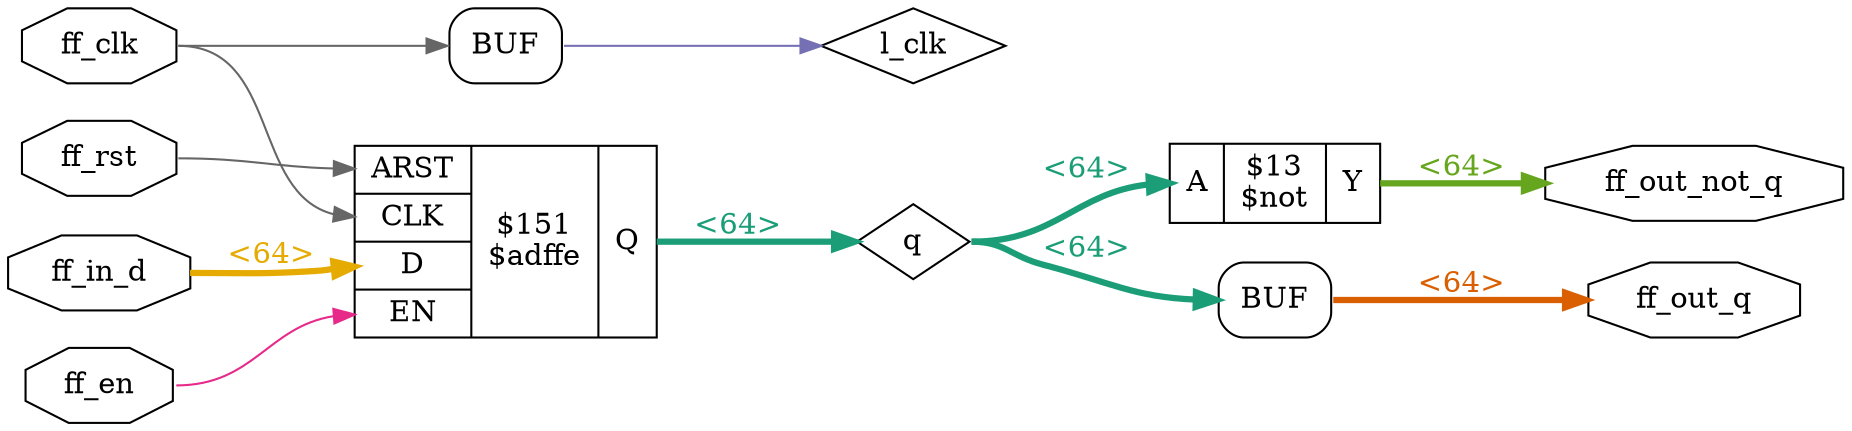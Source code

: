 digraph "$paramod$b28eee8e289ec9c80fcdaa3f64209238dff05181\\en_ff" {
rankdir="LR";
remincross=true;
n1 [ shape=octagon, label="ff_clk", color="black", fontcolor="black" ];
n2 [ shape=octagon, label="ff_en", color="black", fontcolor="black" ];
n3 [ shape=octagon, label="ff_in_d", color="black", fontcolor="black" ];
n4 [ shape=octagon, label="ff_out_not_q", color="black", fontcolor="black" ];
n5 [ shape=octagon, label="ff_out_q", color="black", fontcolor="black" ];
n6 [ shape=octagon, label="ff_rst", color="black", fontcolor="black" ];
n7 [ shape=diamond, label="l_clk", color="black", fontcolor="black" ];
n8 [ shape=diamond, label="q", color="black", fontcolor="black" ];
c14 [ shape=record, label="{{<p9> ARST|<p10> CLK|<p11> D|<p12> EN}|$151\n$adffe|{<p13> Q}}" ];
c17 [ shape=record, label="{{<p15> A}|$13\n$not|{<p16> Y}}" ];
x0 [shape=box, style=rounded, label="BUF"];
x1 [shape=box, style=rounded, label="BUF"];
n1:e -> c14:p10:w [colorscheme="dark28", color="8", fontcolor="8", label=""];
n1:e -> x1:w:w [colorscheme="dark28", color="8", fontcolor="8", label=""];
n2:e -> c14:p12:w [colorscheme="dark28", color="4", fontcolor="4", label=""];
n3:e -> c14:p11:w [colorscheme="dark28", color="6", fontcolor="6", style="setlinewidth(3)", label="<64>"];
c17:p16:e -> n4:w [colorscheme="dark28", color="5", fontcolor="5", style="setlinewidth(3)", label="<64>"];
x0:e:e -> n5:w [colorscheme="dark28", color="2", fontcolor="2", style="setlinewidth(3)", label="<64>"];
n6:e -> c14:p9:w [colorscheme="dark28", color="8", fontcolor="8", label=""];
x1:e:e -> n7:w [colorscheme="dark28", color="3", fontcolor="3", label=""];
c14:p13:e -> n8:w [colorscheme="dark28", color="1", fontcolor="1", style="setlinewidth(3)", label="<64>"];
n8:e -> c17:p15:w [colorscheme="dark28", color="1", fontcolor="1", style="setlinewidth(3)", label="<64>"];
n8:e -> x0:w:w [colorscheme="dark28", color="1", fontcolor="1", style="setlinewidth(3)", label="<64>"];
}
digraph "calculator" {
rankdir="LR";
remincross=true;
n11 [ shape=octagon, label="calc_clock", color="black", fontcolor="black" ];
n12 [ shape=octagon, label="calc_rst", color="black", fontcolor="black" ];
n13 [ shape=diamond, label="int_valid", color="black", fontcolor="black" ];
n14 [ shape=octagon, label="op_in1", color="black", fontcolor="black" ];
n15 [ shape=octagon, label="op_in2", color="black", fontcolor="black" ];
n16 [ shape=octagon, label="op_in_sel", color="black", fontcolor="black" ];
n17 [ shape=octagon, label="opcode", color="black", fontcolor="black" ];
n18 [ shape=diamond, label="overflow", color="black", fontcolor="black" ];
n19 [ shape=diamond, label="place_h_res", color="black", fontcolor="black" ];
n20 [ shape=octagon, label="result", color="black", fontcolor="black" ];
n21 [ shape=diamond, label="root_out", color="black", fontcolor="black" ];
n22 [ shape=diamond, label="sampled_res", color="black", fontcolor="black" ];
n23 [ shape=octagon, label="valid_res", color="black", fontcolor="black" ];
c27 [ shape=record, label="{{<p24> A|<p25> B}|$3\n$add|{<p26> Y}}" ];
c28 [ shape=record, label="{{<p24> A|<p25> B}|$4\n$mul|{<p26> Y}}" ];
c29 [ shape=record, label="{{<p24> A}|$7\n$not|{<p26> Y}}" ];
v0 [ label="1'0" ];
c31 [ shape=record, label="{{<p24> A|<p25> B|<p30> S}|$133\n$pmux|{<p26> Y}}" ];
x1 [ shape=record, style=rounded, label="<s2> 32:32 - 2:2 |<s1> 64:64 - 1:1 |<s0> 32:32 - 0:0 " ];
x1:e -> c31:p25:w [arrowhead=odiamond, arrowtail=odiamond, dir=both, colorscheme="dark28", color="8", fontcolor="8", style="setlinewidth(3)", label="<3>"];
x2 [ shape=record, style=rounded, label="<s2> 0:0 - 2:2 |<s1> 0:0 - 1:1 |<s0> 0:0 - 0:0 " ];
x2:e -> c31:p30:w [arrowhead=odiamond, arrowtail=odiamond, dir=both, colorscheme="dark28", color="2", fontcolor="2", style="setlinewidth(3)", label="<3>"];
v3 [ label="3'011" ];
c32 [ shape=record, label="{{<p24> A|<p25> B}|$134_CMP0\n$eq|{<p26> Y}}" ];
v4 [ label="3'010" ];
c33 [ shape=record, label="{{<p24> A|<p25> B}|$135_CMP0\n$eq|{<p26> Y}}" ];
v5 [ label="3'001" ];
c34 [ shape=record, label="{{<p24> A|<p25> B}|$136_CMP0\n$eq|{<p26> Y}}" ];
v6 [ label="0" ];
c35 [ shape=record, label="{{<p24> A|<p25> B|<p30> S}|$139\n$pmux|{<p26> Y}}" ];
x7 [ shape=record, style=rounded, label="<s3> 31:0 - 127:96 |<s2> 31:0 - 95:64 |<s1> 31:0 - 63:32 |<s0> 31:0 - 31:0 " ];
x7:e -> c35:p25:w [arrowhead=odiamond, arrowtail=odiamond, dir=both, colorscheme="dark28", color="6", fontcolor="6", style="setlinewidth(3)", label="<128>"];
x8 [ shape=record, style=rounded, label="<s3> 0:0 - 3:3 |<s2> 0:0 - 2:2 |<s1> 0:0 - 1:1 |<s0> 0:0 - 0:0 " ];
x8:e -> c35:p30:w [arrowhead=odiamond, arrowtail=odiamond, dir=both, colorscheme="dark28", color="1", fontcolor="1", style="setlinewidth(3)", label="<4>"];
x9 [ shape=record, style=rounded, label="<s0> 31:0 - 31:0 " ];
c35:p26:e -> x9:w [arrowhead=odiamond, arrowtail=odiamond, dir=both, colorscheme="dark28", color="6", fontcolor="6", style="setlinewidth(3)", label="<32>"];
v10 [ label="3'100" ];
c36 [ shape=record, label="{{<p24> A|<p25> B}|$140_CMP0\n$eq|{<p26> Y}}" ];
v11 [ label="0" ];
c37 [ shape=record, label="{{<p24> A|<p25> B|<p30> S}|$148\n$mux|{<p26> Y}}" ];
x12 [ shape=record, style=rounded, label="<s0> 63:32 - 31:0 " ];
x12:e -> c37:p25:w [arrowhead=odiamond, arrowtail=odiamond, dir=both, colorscheme="dark28", color="8", fontcolor="8", style="setlinewidth(3)", label="<32>"];
x13 [ shape=record, style=rounded, label="<s0> 31:0 - 63:32 " ];
c37:p26:e -> x13:w [arrowhead=odiamond, arrowtail=odiamond, dir=both, colorscheme="dark28", color="5", fontcolor="5", style="setlinewidth(3)", label="<32>"];
c38 [ shape=record, label="{{<p24> A|<p25> B}|$5\n$sub|{<p26> Y}}" ];
c39 [ shape=record, label="{{<p24> A|<p25> B|<p30> S}|$6\n$mux|{<p26> Y}}" ];
v14 [ label="1'1" ];
v15 [ label="1'0" ];
c40 [ shape=record, label="{{<p24> A|<p25> B|<p30> S}|$9\n$mux|{<p26> Y}}" ];
v17 [ label="64'0000000000000000000000000000000000000000000000000000000000000000" ];
c41 [ shape=record, label="{{<p24> A|<p25> B|<p30> S}|$11\n$mux|{<p26> Y}}" ];
x16 [ shape=record, style=rounded, label="0 -&gt; 63:1 |<s0> 0:0 - 0:0 " ];
x16:e -> c41:p24:w [arrowhead=odiamond, arrowtail=odiamond, dir=both, colorscheme="dark28", color="3", fontcolor="3", style="setlinewidth(3)", label="<64>"];
v18 [ label="" ];
c48 [ shape=record, label="{{<p42> ff_clk|<p43> ff_en|<p44> ff_in_d|<p45> ff_rst}|u_ff_sampling\n$paramod$b28eee8e289ec9c80fcdaa3f64209238dff05181\\en_ff|{<p46> ff_out_not_q|<p47> ff_out_q}}" ];
x19 [ shape=record, style=rounded, label="<s1> 63:1 - 62:0 |<s0> 0:0 - 0:0 " ];
c48:p47:e -> x19:w [arrowhead=odiamond, arrowtail=odiamond, dir=both, colorscheme="dark28", color="2", fontcolor="2", style="setlinewidth(3)", label="<64>"];
c51 [ shape=record, label="{{<p49> op_in}|u_sqrt_c\nsqrt_c|{<p50> op_out}}" ];
x20 [shape=box, style=rounded, label="BUF"];
n1 [ shape=point ];
c27:p26:e -> n1:w [colorscheme="dark28", color="2", fontcolor="2", style="setlinewidth(3)", label="<32>"];
n1:e -> x1:s2:w [colorscheme="dark28", color="2", fontcolor="2", style="setlinewidth(3)", label="<32>"];
n1:e -> x7:s3:w [colorscheme="dark28", color="2", fontcolor="2", style="setlinewidth(3)", label="<32>"];
c39:p26:e -> c51:p49:w [colorscheme="dark28", color="3", fontcolor="3", style="setlinewidth(3)", label="<32>"];
n11:e -> c48:p42:w [colorscheme="dark28", color="4", fontcolor="4", label=""];
n12:e -> c48:p45:w [colorscheme="dark28", color="6", fontcolor="6", label=""];
x20:e:e -> n13:w [colorscheme="dark28", color="6", fontcolor="6", label=""];
n14:e -> c27:p25:w [colorscheme="dark28", color="8", fontcolor="8", style="setlinewidth(3)", label="<32>"];
n14:e -> c28:p25:w [colorscheme="dark28", color="8", fontcolor="8", style="setlinewidth(3)", label="<32>"];
n14:e -> c38:p25:w [colorscheme="dark28", color="8", fontcolor="8", style="setlinewidth(3)", label="<32>"];
n14:e -> c39:p25:w [colorscheme="dark28", color="8", fontcolor="8", style="setlinewidth(3)", label="<32>"];
n15:e -> c27:p24:w [colorscheme="dark28", color="4", fontcolor="4", style="setlinewidth(3)", label="<32>"];
n15:e -> c28:p24:w [colorscheme="dark28", color="4", fontcolor="4", style="setlinewidth(3)", label="<32>"];
n15:e -> c38:p24:w [colorscheme="dark28", color="4", fontcolor="4", style="setlinewidth(3)", label="<32>"];
n15:e -> c39:p24:w [colorscheme="dark28", color="4", fontcolor="4", style="setlinewidth(3)", label="<32>"];
n16:e -> c39:p30:w [colorscheme="dark28", color="6", fontcolor="6", label=""];
n17:e -> c32:p24:w [colorscheme="dark28", color="5", fontcolor="5", style="setlinewidth(3)", label="<3>"];
n17:e -> c33:p24:w [colorscheme="dark28", color="5", fontcolor="5", style="setlinewidth(3)", label="<3>"];
n17:e -> c34:p24:w [colorscheme="dark28", color="5", fontcolor="5", style="setlinewidth(3)", label="<3>"];
n17:e -> c36:p24:w [colorscheme="dark28", color="5", fontcolor="5", style="setlinewidth(3)", label="<3>"];
c31:p26:e -> n18:w [colorscheme="dark28", color="2", fontcolor="2", label=""];
n18:e -> c29:p24:w [colorscheme="dark28", color="2", fontcolor="2", label=""];
n18:e -> c40:p30:w [colorscheme="dark28", color="2", fontcolor="2", label=""];
n18:e -> c41:p30:w [colorscheme="dark28", color="2", fontcolor="2", label=""];
x13:s0:e -> n19:w [colorscheme="dark28", color="2", fontcolor="2", style="setlinewidth(3)", label="<64>"];
x9:s0:e -> n19:w [colorscheme="dark28", color="2", fontcolor="2", style="setlinewidth(3)", label="<64>"];
n19:e -> c48:p44:w [colorscheme="dark28", color="2", fontcolor="2", style="setlinewidth(3)", label="<64>"];
n2 [ shape=diamond, label="$79" ];
x19:s1:e -> n2:w [colorscheme="dark28", color="4", fontcolor="4", style="setlinewidth(3)", label="<63>"];
c41:p26:e -> n20:w [colorscheme="dark28", color="8", fontcolor="8", style="setlinewidth(3)", label="<64>"];
c51:p50:e -> n21:w [colorscheme="dark28", color="6", fontcolor="6", style="setlinewidth(3)", label="<32>"];
n21:e -> x7:s0:w [colorscheme="dark28", color="6", fontcolor="6", style="setlinewidth(3)", label="<32>"];
x19:s0:e -> n22:w [colorscheme="dark28", color="1", fontcolor="1", label=""];
n22:e -> x16:s0:w [colorscheme="dark28", color="1", fontcolor="1", label=""];
c40:p26:e -> n23:w [colorscheme="dark28", color="3", fontcolor="3", label=""];
n23:e -> x20:w:w [colorscheme="dark28", color="3", fontcolor="3", label=""];
n3 [ shape=point ];
c28:p26:e -> n3:w [colorscheme="dark28", color="4", fontcolor="4", style="setlinewidth(3)", label="<32>"];
n3:e -> x12:s0:w [colorscheme="dark28", color="4", fontcolor="4", style="setlinewidth(3)", label="<32>"];
n3:e -> x1:s1:w [colorscheme="dark28", color="4", fontcolor="4", style="setlinewidth(3)", label="<32>"];
n3:e -> x7:s2:w [colorscheme="dark28", color="4", fontcolor="4", style="setlinewidth(3)", label="<32>"];
c29:p26:e -> c48:p43:w [colorscheme="dark28", color="6", fontcolor="6", label=""];
n5 [ shape=point ];
c32:p26:e -> n5:w [colorscheme="dark28", color="3", fontcolor="3", label=""];
n5:e -> x2:s0:w [colorscheme="dark28", color="3", fontcolor="3", label=""];
n5:e -> x8:s1:w [colorscheme="dark28", color="3", fontcolor="3", label=""];
n6 [ shape=point ];
c33:p26:e -> n6:w [colorscheme="dark28", color="3", fontcolor="3", label=""];
n6:e -> c37:p30:w [colorscheme="dark28", color="3", fontcolor="3", label=""];
n6:e -> x2:s1:w [colorscheme="dark28", color="3", fontcolor="3", label=""];
n6:e -> x8:s2:w [colorscheme="dark28", color="3", fontcolor="3", label=""];
n7 [ shape=point ];
c34:p26:e -> n7:w [colorscheme="dark28", color="2", fontcolor="2", label=""];
n7:e -> x2:s2:w [colorscheme="dark28", color="2", fontcolor="2", label=""];
n7:e -> x8:s3:w [colorscheme="dark28", color="2", fontcolor="2", label=""];
c36:p26:e -> x8:s0:w [colorscheme="dark28", color="8", fontcolor="8", label=""];
n9 [ shape=point ];
c38:p26:e -> n9:w [colorscheme="dark28", color="7", fontcolor="7", style="setlinewidth(3)", label="<33>"];
n9:e -> x1:s0:w [colorscheme="dark28", color="7", fontcolor="7", style="setlinewidth(3)", label="<33>"];
n9:e -> x7:s1:w [colorscheme="dark28", color="7", fontcolor="7", style="setlinewidth(3)", label="<33>"];
v0:e -> c31:p24:w [colorscheme="dark28", color="7", fontcolor="7", label=""];
v10:e -> c36:p25:w [colorscheme="dark28", color="7", fontcolor="7", style="setlinewidth(3)", label="<3>"];
v11:e -> c37:p24:w [colorscheme="dark28", color="7", fontcolor="7", style="setlinewidth(3)", label="<32>"];
v14:e -> c40:p24:w [colorscheme="dark28", color="3", fontcolor="3", label=""];
v15:e -> c40:p25:w [colorscheme="dark28", color="2", fontcolor="2", label=""];
v17:e -> c41:p25:w [colorscheme="dark28", color="1", fontcolor="1", style="setlinewidth(3)", label="<64>"];
c48:p46:e -> v18:w [colorscheme="dark28", color="1", fontcolor="1", label=""];
v3:e -> c32:p25:w [colorscheme="dark28", color="5", fontcolor="5", style="setlinewidth(3)", label="<3>"];
v4:e -> c33:p25:w [colorscheme="dark28", color="1", fontcolor="1", style="setlinewidth(3)", label="<3>"];
v5:e -> c34:p25:w [colorscheme="dark28", color="3", fontcolor="3", style="setlinewidth(3)", label="<3>"];
v6:e -> c35:p24:w [colorscheme="dark28", color="8", fontcolor="8", style="setlinewidth(3)", label="<32>"];
}
digraph "sqrt_c" {
rankdir="LR";
remincross=true;
n46 [ shape=diamond, label="a", color="black", fontcolor="black" ];
n47 [ shape=diamond, label="i", color="black", fontcolor="black" ];
n48 [ shape=diamond, label="l", color="black", fontcolor="black" ];
n49 [ shape=octagon, label="op_in", color="black", fontcolor="black" ];
n50 [ shape=octagon, label="op_out", color="black", fontcolor="black" ];
n51 [ shape=diamond, label="q", color="black", fontcolor="black" ];
n52 [ shape=diamond, label="r", color="black", fontcolor="black" ];
n53 [ shape=diamond, label="re", color="black", fontcolor="black" ];
c57 [ shape=record, label="{{<p54> A|<p55> B}|$20\n$add|{<p56> Y}}" ];
x0 [ shape=record, style=rounded, label="<s1> 15:0 - 17:2 |<s0> 29:28 - 1:0 " ];
x0:e -> c57:p54:w [arrowhead=odiamond, arrowtail=odiamond, dir=both, colorscheme="dark28", color="7", fontcolor="7", style="setlinewidth(3)", label="<18>"];
x1 [ shape=record, style=rounded, label="0 -&gt; 17:3 |<s2> 15:15 - 2:2 |<s1> 17:17 - 1:1 |1 -&gt; 0:0 " ];
x1:e -> c57:p55:w [arrowhead=odiamond, arrowtail=odiamond, dir=both, colorscheme="dark28", color="5", fontcolor="5", style="setlinewidth(3)", label="<18>"];
c58 [ shape=record, label="{{<p54> A|<p55> B}|$24\n$add|{<p56> Y}}" ];
x2 [ shape=record, style=rounded, label="<s1> 15:0 - 17:2 |<s0> 27:26 - 1:0 " ];
x2:e -> c58:p54:w [arrowhead=odiamond, arrowtail=odiamond, dir=both, colorscheme="dark28", color="7", fontcolor="7", style="setlinewidth(3)", label="<18>"];
x3 [ shape=record, style=rounded, label="0 -&gt; 17:4 |<s2> 15:14 - 3:2 |<s1> 17:17 - 1:1 |1 -&gt; 0:0 " ];
x3:e -> c58:p55:w [arrowhead=odiamond, arrowtail=odiamond, dir=both, colorscheme="dark28", color="6", fontcolor="6", style="setlinewidth(3)", label="<18>"];
c59 [ shape=record, label="{{<p54> A|<p55> B}|$28\n$add|{<p56> Y}}" ];
x4 [ shape=record, style=rounded, label="<s1> 15:0 - 17:2 |<s0> 25:24 - 1:0 " ];
x4:e -> c59:p54:w [arrowhead=odiamond, arrowtail=odiamond, dir=both, colorscheme="dark28", color="6", fontcolor="6", style="setlinewidth(3)", label="<18>"];
x5 [ shape=record, style=rounded, label="0 -&gt; 17:5 |<s2> 15:13 - 4:2 |<s1> 17:17 - 1:1 |1 -&gt; 0:0 " ];
x5:e -> c59:p55:w [arrowhead=odiamond, arrowtail=odiamond, dir=both, colorscheme="dark28", color="2", fontcolor="2", style="setlinewidth(3)", label="<18>"];
c60 [ shape=record, label="{{<p54> A|<p55> B}|$32\n$add|{<p56> Y}}" ];
x6 [ shape=record, style=rounded, label="<s1> 15:0 - 17:2 |<s0> 23:22 - 1:0 " ];
x6:e -> c60:p54:w [arrowhead=odiamond, arrowtail=odiamond, dir=both, colorscheme="dark28", color="5", fontcolor="5", style="setlinewidth(3)", label="<18>"];
x7 [ shape=record, style=rounded, label="0 -&gt; 17:6 |<s2> 15:12 - 5:2 |<s1> 17:17 - 1:1 |1 -&gt; 0:0 " ];
x7:e -> c60:p55:w [arrowhead=odiamond, arrowtail=odiamond, dir=both, colorscheme="dark28", color="7", fontcolor="7", style="setlinewidth(3)", label="<18>"];
c61 [ shape=record, label="{{<p54> A|<p55> B}|$36\n$add|{<p56> Y}}" ];
x8 [ shape=record, style=rounded, label="<s1> 15:0 - 17:2 |<s0> 21:20 - 1:0 " ];
x8:e -> c61:p54:w [arrowhead=odiamond, arrowtail=odiamond, dir=both, colorscheme="dark28", color="6", fontcolor="6", style="setlinewidth(3)", label="<18>"];
x9 [ shape=record, style=rounded, label="0 -&gt; 17:7 |<s2> 15:11 - 6:2 |<s1> 17:17 - 1:1 |1 -&gt; 0:0 " ];
x9:e -> c61:p55:w [arrowhead=odiamond, arrowtail=odiamond, dir=both, colorscheme="dark28", color="6", fontcolor="6", style="setlinewidth(3)", label="<18>"];
c62 [ shape=record, label="{{<p54> A|<p55> B}|$40\n$add|{<p56> Y}}" ];
x10 [ shape=record, style=rounded, label="<s1> 15:0 - 17:2 |<s0> 19:18 - 1:0 " ];
x10:e -> c62:p54:w [arrowhead=odiamond, arrowtail=odiamond, dir=both, colorscheme="dark28", color="1", fontcolor="1", style="setlinewidth(3)", label="<18>"];
x11 [ shape=record, style=rounded, label="0 -&gt; 17:8 |<s2> 15:10 - 7:2 |<s1> 17:17 - 1:1 |1 -&gt; 0:0 " ];
x11:e -> c62:p55:w [arrowhead=odiamond, arrowtail=odiamond, dir=both, colorscheme="dark28", color="8", fontcolor="8", style="setlinewidth(3)", label="<18>"];
c63 [ shape=record, label="{{<p54> A|<p55> B}|$44\n$add|{<p56> Y}}" ];
x12 [ shape=record, style=rounded, label="<s1> 15:0 - 17:2 |<s0> 17:16 - 1:0 " ];
x12:e -> c63:p54:w [arrowhead=odiamond, arrowtail=odiamond, dir=both, colorscheme="dark28", color="1", fontcolor="1", style="setlinewidth(3)", label="<18>"];
x13 [ shape=record, style=rounded, label="0 -&gt; 17:9 |<s2> 15:9 - 8:2 |<s1> 17:17 - 1:1 |1 -&gt; 0:0 " ];
x13:e -> c63:p55:w [arrowhead=odiamond, arrowtail=odiamond, dir=both, colorscheme="dark28", color="7", fontcolor="7", style="setlinewidth(3)", label="<18>"];
c64 [ shape=record, label="{{<p54> A|<p55> B}|$48\n$add|{<p56> Y}}" ];
x14 [ shape=record, style=rounded, label="<s1> 15:0 - 17:2 |<s0> 15:14 - 1:0 " ];
x14:e -> c64:p54:w [arrowhead=odiamond, arrowtail=odiamond, dir=both, colorscheme="dark28", color="2", fontcolor="2", style="setlinewidth(3)", label="<18>"];
x15 [ shape=record, style=rounded, label="0 -&gt; 17:10 |<s2> 15:8 - 9:2 |<s1> 17:17 - 1:1 |1 -&gt; 0:0 " ];
x15:e -> c64:p55:w [arrowhead=odiamond, arrowtail=odiamond, dir=both, colorscheme="dark28", color="8", fontcolor="8", style="setlinewidth(3)", label="<18>"];
c65 [ shape=record, label="{{<p54> A|<p55> B}|$52\n$add|{<p56> Y}}" ];
x16 [ shape=record, style=rounded, label="<s1> 15:0 - 17:2 |<s0> 13:12 - 1:0 " ];
x16:e -> c65:p54:w [arrowhead=odiamond, arrowtail=odiamond, dir=both, colorscheme="dark28", color="4", fontcolor="4", style="setlinewidth(3)", label="<18>"];
x17 [ shape=record, style=rounded, label="0 -&gt; 17:11 |<s2> 15:7 - 10:2 |<s1> 17:17 - 1:1 |1 -&gt; 0:0 " ];
x17:e -> c65:p55:w [arrowhead=odiamond, arrowtail=odiamond, dir=both, colorscheme="dark28", color="7", fontcolor="7", style="setlinewidth(3)", label="<18>"];
c66 [ shape=record, label="{{<p54> A|<p55> B}|$56\n$add|{<p56> Y}}" ];
x18 [ shape=record, style=rounded, label="<s1> 15:0 - 17:2 |<s0> 11:10 - 1:0 " ];
x18:e -> c66:p54:w [arrowhead=odiamond, arrowtail=odiamond, dir=both, colorscheme="dark28", color="3", fontcolor="3", style="setlinewidth(3)", label="<18>"];
x19 [ shape=record, style=rounded, label="0 -&gt; 17:12 |<s2> 15:6 - 11:2 |<s1> 17:17 - 1:1 |1 -&gt; 0:0 " ];
x19:e -> c66:p55:w [arrowhead=odiamond, arrowtail=odiamond, dir=both, colorscheme="dark28", color="4", fontcolor="4", style="setlinewidth(3)", label="<18>"];
c67 [ shape=record, label="{{<p54> A|<p55> B}|$60\n$add|{<p56> Y}}" ];
x20 [ shape=record, style=rounded, label="<s1> 15:0 - 17:2 |<s0> 9:8 - 1:0 " ];
x20:e -> c67:p54:w [arrowhead=odiamond, arrowtail=odiamond, dir=both, colorscheme="dark28", color="7", fontcolor="7", style="setlinewidth(3)", label="<18>"];
x21 [ shape=record, style=rounded, label="0 -&gt; 17:13 |<s2> 15:5 - 12:2 |<s1> 17:17 - 1:1 |1 -&gt; 0:0 " ];
x21:e -> c67:p55:w [arrowhead=odiamond, arrowtail=odiamond, dir=both, colorscheme="dark28", color="7", fontcolor="7", style="setlinewidth(3)", label="<18>"];
c68 [ shape=record, label="{{<p54> A|<p55> B}|$64\n$add|{<p56> Y}}" ];
x22 [ shape=record, style=rounded, label="<s1> 15:0 - 17:2 |<s0> 7:6 - 1:0 " ];
x22:e -> c68:p54:w [arrowhead=odiamond, arrowtail=odiamond, dir=both, colorscheme="dark28", color="1", fontcolor="1", style="setlinewidth(3)", label="<18>"];
x23 [ shape=record, style=rounded, label="0 -&gt; 17:14 |<s2> 15:4 - 13:2 |<s1> 17:17 - 1:1 |1 -&gt; 0:0 " ];
x23:e -> c68:p55:w [arrowhead=odiamond, arrowtail=odiamond, dir=both, colorscheme="dark28", color="3", fontcolor="3", style="setlinewidth(3)", label="<18>"];
c69 [ shape=record, label="{{<p54> A|<p55> B}|$68\n$add|{<p56> Y}}" ];
x24 [ shape=record, style=rounded, label="<s1> 15:0 - 17:2 |<s0> 5:4 - 1:0 " ];
x24:e -> c69:p54:w [arrowhead=odiamond, arrowtail=odiamond, dir=both, colorscheme="dark28", color="3", fontcolor="3", style="setlinewidth(3)", label="<18>"];
x25 [ shape=record, style=rounded, label="0 -&gt; 17:15 |<s2> 15:3 - 14:2 |<s1> 17:17 - 1:1 |1 -&gt; 0:0 " ];
x25:e -> c69:p55:w [arrowhead=odiamond, arrowtail=odiamond, dir=both, colorscheme="dark28", color="4", fontcolor="4", style="setlinewidth(3)", label="<18>"];
c70 [ shape=record, label="{{<p54> A|<p55> B}|$72\n$add|{<p56> Y}}" ];
x26 [ shape=record, style=rounded, label="<s1> 15:0 - 17:2 |<s0> 3:2 - 1:0 " ];
x26:e -> c70:p54:w [arrowhead=odiamond, arrowtail=odiamond, dir=both, colorscheme="dark28", color="5", fontcolor="5", style="setlinewidth(3)", label="<18>"];
x27 [ shape=record, style=rounded, label="0 -&gt; 17:16 |<s2> 15:2 - 15:2 |<s1> 17:17 - 1:1 |1 -&gt; 0:0 " ];
x27:e -> c70:p55:w [arrowhead=odiamond, arrowtail=odiamond, dir=both, colorscheme="dark28", color="8", fontcolor="8", style="setlinewidth(3)", label="<18>"];
c71 [ shape=record, label="{{<p54> A|<p55> B}|$76\n$add|{<p56> Y}}" ];
x28 [ shape=record, style=rounded, label="<s1> 17:2 - 17:2 |<s0> 1:0 - 1:0 " ];
x28:e -> c71:p54:w [arrowhead=odiamond, arrowtail=odiamond, dir=both, colorscheme="dark28", color="2", fontcolor="2", style="setlinewidth(3)", label="<18>"];
x29 [ shape=record, style=rounded, label="0 -&gt; 17:17 |<s2> 15:1 - 16:2 |<s1> 1:1 - 1:1 |1 -&gt; 0:0 " ];
x29:e -> c71:p55:w [arrowhead=odiamond, arrowtail=odiamond, dir=both, colorscheme="dark28", color="8", fontcolor="8", style="setlinewidth(3)", label="<18>"];
c72 [ shape=record, label="{{<p54> A}|$18\n$logic_not|{<p56> Y}}" ];
x30 [ shape=record, style=rounded, label="<s0> 17:17 - 0:0 " ];
x30:e -> c72:p54:w [arrowhead=odiamond, arrowtail=odiamond, dir=both, colorscheme="dark28", color="5", fontcolor="5", label=""];
x31 [ shape=record, style=rounded, label="<s0> 0:0 - 15:15 " ];
c72:p56:e -> x31:w [arrowhead=odiamond, arrowtail=odiamond, dir=both, colorscheme="dark28", color="7", fontcolor="7", label=""];
c73 [ shape=record, label="{{<p54> A}|$22\n$logic_not|{<p56> Y}}" ];
x32 [ shape=record, style=rounded, label="<s0> 17:17 - 0:0 " ];
x32:e -> c73:p54:w [arrowhead=odiamond, arrowtail=odiamond, dir=both, colorscheme="dark28", color="7", fontcolor="7", label=""];
x33 [ shape=record, style=rounded, label="<s0> 0:0 - 14:14 " ];
c73:p56:e -> x33:w [arrowhead=odiamond, arrowtail=odiamond, dir=both, colorscheme="dark28", color="8", fontcolor="8", label=""];
c74 [ shape=record, label="{{<p54> A}|$26\n$logic_not|{<p56> Y}}" ];
x34 [ shape=record, style=rounded, label="<s0> 17:17 - 0:0 " ];
x34:e -> c74:p54:w [arrowhead=odiamond, arrowtail=odiamond, dir=both, colorscheme="dark28", color="1", fontcolor="1", label=""];
x35 [ shape=record, style=rounded, label="<s0> 0:0 - 13:13 " ];
c74:p56:e -> x35:w [arrowhead=odiamond, arrowtail=odiamond, dir=both, colorscheme="dark28", color="5", fontcolor="5", label=""];
c75 [ shape=record, label="{{<p54> A}|$30\n$logic_not|{<p56> Y}}" ];
x36 [ shape=record, style=rounded, label="<s0> 17:17 - 0:0 " ];
x36:e -> c75:p54:w [arrowhead=odiamond, arrowtail=odiamond, dir=both, colorscheme="dark28", color="8", fontcolor="8", label=""];
x37 [ shape=record, style=rounded, label="<s0> 0:0 - 12:12 " ];
c75:p56:e -> x37:w [arrowhead=odiamond, arrowtail=odiamond, dir=both, colorscheme="dark28", color="6", fontcolor="6", label=""];
c76 [ shape=record, label="{{<p54> A}|$34\n$logic_not|{<p56> Y}}" ];
x38 [ shape=record, style=rounded, label="<s0> 17:17 - 0:0 " ];
x38:e -> c76:p54:w [arrowhead=odiamond, arrowtail=odiamond, dir=both, colorscheme="dark28", color="4", fontcolor="4", label=""];
x39 [ shape=record, style=rounded, label="<s0> 0:0 - 11:11 " ];
c76:p56:e -> x39:w [arrowhead=odiamond, arrowtail=odiamond, dir=both, colorscheme="dark28", color="7", fontcolor="7", label=""];
c77 [ shape=record, label="{{<p54> A}|$38\n$logic_not|{<p56> Y}}" ];
x40 [ shape=record, style=rounded, label="<s0> 17:17 - 0:0 " ];
x40:e -> c77:p54:w [arrowhead=odiamond, arrowtail=odiamond, dir=both, colorscheme="dark28", color="7", fontcolor="7", label=""];
x41 [ shape=record, style=rounded, label="<s0> 0:0 - 10:10 " ];
c77:p56:e -> x41:w [arrowhead=odiamond, arrowtail=odiamond, dir=both, colorscheme="dark28", color="2", fontcolor="2", label=""];
c78 [ shape=record, label="{{<p54> A}|$42\n$logic_not|{<p56> Y}}" ];
x42 [ shape=record, style=rounded, label="<s0> 17:17 - 0:0 " ];
x42:e -> c78:p54:w [arrowhead=odiamond, arrowtail=odiamond, dir=both, colorscheme="dark28", color="3", fontcolor="3", label=""];
x43 [ shape=record, style=rounded, label="<s0> 0:0 - 9:9 " ];
c78:p56:e -> x43:w [arrowhead=odiamond, arrowtail=odiamond, dir=both, colorscheme="dark28", color="3", fontcolor="3", label=""];
c79 [ shape=record, label="{{<p54> A}|$46\n$logic_not|{<p56> Y}}" ];
x44 [ shape=record, style=rounded, label="<s0> 17:17 - 0:0 " ];
x44:e -> c79:p54:w [arrowhead=odiamond, arrowtail=odiamond, dir=both, colorscheme="dark28", color="4", fontcolor="4", label=""];
x45 [ shape=record, style=rounded, label="<s0> 0:0 - 8:8 " ];
c79:p56:e -> x45:w [arrowhead=odiamond, arrowtail=odiamond, dir=both, colorscheme="dark28", color="1", fontcolor="1", label=""];
c80 [ shape=record, label="{{<p54> A}|$50\n$logic_not|{<p56> Y}}" ];
x46 [ shape=record, style=rounded, label="<s0> 17:17 - 0:0 " ];
x46:e -> c80:p54:w [arrowhead=odiamond, arrowtail=odiamond, dir=both, colorscheme="dark28", color="1", fontcolor="1", label=""];
x47 [ shape=record, style=rounded, label="<s0> 0:0 - 7:7 " ];
c80:p56:e -> x47:w [arrowhead=odiamond, arrowtail=odiamond, dir=both, colorscheme="dark28", color="3", fontcolor="3", label=""];
c81 [ shape=record, label="{{<p54> A}|$54\n$logic_not|{<p56> Y}}" ];
x48 [ shape=record, style=rounded, label="<s0> 17:17 - 0:0 " ];
x48:e -> c81:p54:w [arrowhead=odiamond, arrowtail=odiamond, dir=both, colorscheme="dark28", color="4", fontcolor="4", label=""];
x49 [ shape=record, style=rounded, label="<s0> 0:0 - 6:6 " ];
c81:p56:e -> x49:w [arrowhead=odiamond, arrowtail=odiamond, dir=both, colorscheme="dark28", color="6", fontcolor="6", label=""];
c82 [ shape=record, label="{{<p54> A}|$58\n$logic_not|{<p56> Y}}" ];
x50 [ shape=record, style=rounded, label="<s0> 17:17 - 0:0 " ];
x50:e -> c82:p54:w [arrowhead=odiamond, arrowtail=odiamond, dir=both, colorscheme="dark28", color="6", fontcolor="6", label=""];
x51 [ shape=record, style=rounded, label="<s0> 0:0 - 5:5 " ];
c82:p56:e -> x51:w [arrowhead=odiamond, arrowtail=odiamond, dir=both, colorscheme="dark28", color="8", fontcolor="8", label=""];
c83 [ shape=record, label="{{<p54> A}|$62\n$logic_not|{<p56> Y}}" ];
x52 [ shape=record, style=rounded, label="<s0> 17:17 - 0:0 " ];
x52:e -> c83:p54:w [arrowhead=odiamond, arrowtail=odiamond, dir=both, colorscheme="dark28", color="7", fontcolor="7", label=""];
x53 [ shape=record, style=rounded, label="<s0> 0:0 - 4:4 " ];
c83:p56:e -> x53:w [arrowhead=odiamond, arrowtail=odiamond, dir=both, colorscheme="dark28", color="7", fontcolor="7", label=""];
c84 [ shape=record, label="{{<p54> A}|$66\n$logic_not|{<p56> Y}}" ];
x54 [ shape=record, style=rounded, label="<s0> 17:17 - 0:0 " ];
x54:e -> c84:p54:w [arrowhead=odiamond, arrowtail=odiamond, dir=both, colorscheme="dark28", color="5", fontcolor="5", label=""];
x55 [ shape=record, style=rounded, label="<s0> 0:0 - 3:3 " ];
c84:p56:e -> x55:w [arrowhead=odiamond, arrowtail=odiamond, dir=both, colorscheme="dark28", color="2", fontcolor="2", label=""];
c85 [ shape=record, label="{{<p54> A}|$70\n$logic_not|{<p56> Y}}" ];
x56 [ shape=record, style=rounded, label="<s0> 17:17 - 0:0 " ];
x56:e -> c85:p54:w [arrowhead=odiamond, arrowtail=odiamond, dir=both, colorscheme="dark28", color="7", fontcolor="7", label=""];
x57 [ shape=record, style=rounded, label="<s0> 0:0 - 2:2 " ];
c85:p56:e -> x57:w [arrowhead=odiamond, arrowtail=odiamond, dir=both, colorscheme="dark28", color="7", fontcolor="7", label=""];
c86 [ shape=record, label="{{<p54> A}|$74\n$logic_not|{<p56> Y}}" ];
x58 [ shape=record, style=rounded, label="<s0> 1:1 - 0:0 " ];
x58:e -> c86:p54:w [arrowhead=odiamond, arrowtail=odiamond, dir=both, colorscheme="dark28", color="3", fontcolor="3", label=""];
x59 [ shape=record, style=rounded, label="<s0> 0:0 - 1:1 " ];
c86:p56:e -> x59:w [arrowhead=odiamond, arrowtail=odiamond, dir=both, colorscheme="dark28", color="7", fontcolor="7", label=""];
c87 [ shape=record, label="{{<p54> A}|$78\n$logic_not|{<p56> Y}}" ];
x60 [ shape=record, style=rounded, label="<s0> 17:17 - 0:0 " ];
x60:e -> c87:p54:w [arrowhead=odiamond, arrowtail=odiamond, dir=both, colorscheme="dark28", color="1", fontcolor="1", label=""];
x61 [ shape=record, style=rounded, label="<s0> 0:0 - 0:0 " ];
c87:p56:e -> x61:w [arrowhead=odiamond, arrowtail=odiamond, dir=both, colorscheme="dark28", color="1", fontcolor="1", label=""];
c89 [ shape=record, label="{{<p54> A|<p55> B|<p88> S}|$102\n$mux|{<p56> Y}}" ];
x62 [ shape=record, style=rounded, label="<s0> 17:17 - 0:0 " ];
x62:e -> c89:p88:w [arrowhead=odiamond, arrowtail=odiamond, dir=both, colorscheme="dark28", color="1", fontcolor="1", label=""];
c90 [ shape=record, label="{{<p54> A|<p55> B|<p88> S}|$105\n$mux|{<p56> Y}}" ];
x63 [ shape=record, style=rounded, label="<s0> 17:17 - 0:0 " ];
x63:e -> c90:p88:w [arrowhead=odiamond, arrowtail=odiamond, dir=both, colorscheme="dark28", color="8", fontcolor="8", label=""];
c91 [ shape=record, label="{{<p54> A|<p55> B|<p88> S}|$108\n$mux|{<p56> Y}}" ];
x64 [ shape=record, style=rounded, label="<s0> 17:17 - 0:0 " ];
x64:e -> c91:p88:w [arrowhead=odiamond, arrowtail=odiamond, dir=both, colorscheme="dark28", color="2", fontcolor="2", label=""];
c92 [ shape=record, label="{{<p54> A|<p55> B|<p88> S}|$111\n$mux|{<p56> Y}}" ];
x65 [ shape=record, style=rounded, label="<s0> 17:17 - 0:0 " ];
x65:e -> c92:p88:w [arrowhead=odiamond, arrowtail=odiamond, dir=both, colorscheme="dark28", color="5", fontcolor="5", label=""];
c93 [ shape=record, label="{{<p54> A|<p55> B|<p88> S}|$114\n$mux|{<p56> Y}}" ];
x66 [ shape=record, style=rounded, label="<s0> 17:17 - 0:0 " ];
x66:e -> c93:p88:w [arrowhead=odiamond, arrowtail=odiamond, dir=both, colorscheme="dark28", color="1", fontcolor="1", label=""];
c94 [ shape=record, label="{{<p54> A|<p55> B|<p88> S}|$117\n$mux|{<p56> Y}}" ];
x67 [ shape=record, style=rounded, label="<s0> 17:17 - 0:0 " ];
x67:e -> c94:p88:w [arrowhead=odiamond, arrowtail=odiamond, dir=both, colorscheme="dark28", color="6", fontcolor="6", label=""];
c95 [ shape=record, label="{{<p54> A|<p55> B|<p88> S}|$120\n$mux|{<p56> Y}}" ];
x68 [ shape=record, style=rounded, label="<s0> 17:17 - 0:0 " ];
x68:e -> c95:p88:w [arrowhead=odiamond, arrowtail=odiamond, dir=both, colorscheme="dark28", color="5", fontcolor="5", label=""];
c96 [ shape=record, label="{{<p54> A|<p55> B|<p88> S}|$123\n$mux|{<p56> Y}}" ];
x69 [ shape=record, style=rounded, label="<s0> 17:17 - 0:0 " ];
x69:e -> c96:p88:w [arrowhead=odiamond, arrowtail=odiamond, dir=both, colorscheme="dark28", color="2", fontcolor="2", label=""];
c97 [ shape=record, label="{{<p54> A|<p55> B|<p88> S}|$81\n$mux|{<p56> Y}}" ];
x70 [ shape=record, style=rounded, label="<s0> 1:1 - 0:0 " ];
x70:e -> c97:p88:w [arrowhead=odiamond, arrowtail=odiamond, dir=both, colorscheme="dark28", color="8", fontcolor="8", label=""];
c98 [ shape=record, label="{{<p54> A|<p55> B|<p88> S}|$84\n$mux|{<p56> Y}}" ];
x71 [ shape=record, style=rounded, label="<s0> 17:17 - 0:0 " ];
x71:e -> c98:p88:w [arrowhead=odiamond, arrowtail=odiamond, dir=both, colorscheme="dark28", color="4", fontcolor="4", label=""];
x72 [ shape=record, style=rounded, label="<s2> 17:17 - 1:1 |<s1> 16:16 - 16:16 |<s0> 15:0 - 17:2 " ];
c98:p56:e -> x72:w [arrowhead=odiamond, arrowtail=odiamond, dir=both, colorscheme="dark28", color="5", fontcolor="5", style="setlinewidth(3)", label="<18>"];
c99 [ shape=record, label="{{<p54> A|<p55> B|<p88> S}|$87\n$mux|{<p56> Y}}" ];
x73 [ shape=record, style=rounded, label="<s0> 17:17 - 0:0 " ];
x73:e -> c99:p88:w [arrowhead=odiamond, arrowtail=odiamond, dir=both, colorscheme="dark28", color="6", fontcolor="6", label=""];
c100 [ shape=record, label="{{<p54> A|<p55> B|<p88> S}|$90\n$mux|{<p56> Y}}" ];
x74 [ shape=record, style=rounded, label="<s0> 17:17 - 0:0 " ];
x74:e -> c100:p88:w [arrowhead=odiamond, arrowtail=odiamond, dir=both, colorscheme="dark28", color="8", fontcolor="8", label=""];
c101 [ shape=record, label="{{<p54> A|<p55> B|<p88> S}|$93\n$mux|{<p56> Y}}" ];
x75 [ shape=record, style=rounded, label="<s0> 17:17 - 0:0 " ];
x75:e -> c101:p88:w [arrowhead=odiamond, arrowtail=odiamond, dir=both, colorscheme="dark28", color="4", fontcolor="4", label=""];
c102 [ shape=record, label="{{<p54> A|<p55> B|<p88> S}|$96\n$mux|{<p56> Y}}" ];
x76 [ shape=record, style=rounded, label="<s0> 17:17 - 0:0 " ];
x76:e -> c102:p88:w [arrowhead=odiamond, arrowtail=odiamond, dir=both, colorscheme="dark28", color="7", fontcolor="7", label=""];
c103 [ shape=record, label="{{<p54> A|<p55> B|<p88> S}|$99\n$mux|{<p56> Y}}" ];
x77 [ shape=record, style=rounded, label="<s0> 17:17 - 0:0 " ];
x77:e -> c103:p88:w [arrowhead=odiamond, arrowtail=odiamond, dir=both, colorscheme="dark28", color="8", fontcolor="8", label=""];
v79 [ label="18'000000000000000001" ];
c104 [ shape=record, label="{{<p54> A|<p55> B}|$17\n$sub|{<p56> Y}}" ];
x78 [ shape=record, style=rounded, label="0 -&gt; 17:2 |<s0> 31:30 - 1:0 " ];
x78:e -> c104:p54:w [arrowhead=odiamond, arrowtail=odiamond, dir=both, colorscheme="dark28", color="1", fontcolor="1", style="setlinewidth(3)", label="<18>"];
c105 [ shape=record, label="{{<p54> A|<p55> B}|$21\n$sub|{<p56> Y}}" ];
x80 [ shape=record, style=rounded, label="<s1> 15:0 - 17:2 |<s0> 29:28 - 1:0 " ];
x80:e -> c105:p54:w [arrowhead=odiamond, arrowtail=odiamond, dir=both, colorscheme="dark28", color="7", fontcolor="7", style="setlinewidth(3)", label="<18>"];
x81 [ shape=record, style=rounded, label="0 -&gt; 17:3 |<s2> 15:15 - 2:2 |<s1> 17:17 - 1:1 |1 -&gt; 0:0 " ];
x81:e -> c105:p55:w [arrowhead=odiamond, arrowtail=odiamond, dir=both, colorscheme="dark28", color="3", fontcolor="3", style="setlinewidth(3)", label="<18>"];
c106 [ shape=record, label="{{<p54> A|<p55> B}|$25\n$sub|{<p56> Y}}" ];
x82 [ shape=record, style=rounded, label="<s1> 15:0 - 17:2 |<s0> 27:26 - 1:0 " ];
x82:e -> c106:p54:w [arrowhead=odiamond, arrowtail=odiamond, dir=both, colorscheme="dark28", color="8", fontcolor="8", style="setlinewidth(3)", label="<18>"];
x83 [ shape=record, style=rounded, label="0 -&gt; 17:4 |<s2> 15:14 - 3:2 |<s1> 17:17 - 1:1 |1 -&gt; 0:0 " ];
x83:e -> c106:p55:w [arrowhead=odiamond, arrowtail=odiamond, dir=both, colorscheme="dark28", color="5", fontcolor="5", style="setlinewidth(3)", label="<18>"];
c107 [ shape=record, label="{{<p54> A|<p55> B}|$29\n$sub|{<p56> Y}}" ];
x84 [ shape=record, style=rounded, label="<s1> 15:0 - 17:2 |<s0> 25:24 - 1:0 " ];
x84:e -> c107:p54:w [arrowhead=odiamond, arrowtail=odiamond, dir=both, colorscheme="dark28", color="1", fontcolor="1", style="setlinewidth(3)", label="<18>"];
x85 [ shape=record, style=rounded, label="0 -&gt; 17:5 |<s2> 15:13 - 4:2 |<s1> 17:17 - 1:1 |1 -&gt; 0:0 " ];
x85:e -> c107:p55:w [arrowhead=odiamond, arrowtail=odiamond, dir=both, colorscheme="dark28", color="6", fontcolor="6", style="setlinewidth(3)", label="<18>"];
c108 [ shape=record, label="{{<p54> A|<p55> B}|$33\n$sub|{<p56> Y}}" ];
x86 [ shape=record, style=rounded, label="<s1> 15:0 - 17:2 |<s0> 23:22 - 1:0 " ];
x86:e -> c108:p54:w [arrowhead=odiamond, arrowtail=odiamond, dir=both, colorscheme="dark28", color="4", fontcolor="4", style="setlinewidth(3)", label="<18>"];
x87 [ shape=record, style=rounded, label="0 -&gt; 17:6 |<s2> 15:12 - 5:2 |<s1> 17:17 - 1:1 |1 -&gt; 0:0 " ];
x87:e -> c108:p55:w [arrowhead=odiamond, arrowtail=odiamond, dir=both, colorscheme="dark28", color="1", fontcolor="1", style="setlinewidth(3)", label="<18>"];
c109 [ shape=record, label="{{<p54> A|<p55> B}|$37\n$sub|{<p56> Y}}" ];
x88 [ shape=record, style=rounded, label="<s1> 15:0 - 17:2 |<s0> 21:20 - 1:0 " ];
x88:e -> c109:p54:w [arrowhead=odiamond, arrowtail=odiamond, dir=both, colorscheme="dark28", color="6", fontcolor="6", style="setlinewidth(3)", label="<18>"];
x89 [ shape=record, style=rounded, label="0 -&gt; 17:7 |<s2> 15:11 - 6:2 |<s1> 17:17 - 1:1 |1 -&gt; 0:0 " ];
x89:e -> c109:p55:w [arrowhead=odiamond, arrowtail=odiamond, dir=both, colorscheme="dark28", color="7", fontcolor="7", style="setlinewidth(3)", label="<18>"];
c110 [ shape=record, label="{{<p54> A|<p55> B}|$41\n$sub|{<p56> Y}}" ];
x90 [ shape=record, style=rounded, label="<s1> 15:0 - 17:2 |<s0> 19:18 - 1:0 " ];
x90:e -> c110:p54:w [arrowhead=odiamond, arrowtail=odiamond, dir=both, colorscheme="dark28", color="4", fontcolor="4", style="setlinewidth(3)", label="<18>"];
x91 [ shape=record, style=rounded, label="0 -&gt; 17:8 |<s2> 15:10 - 7:2 |<s1> 17:17 - 1:1 |1 -&gt; 0:0 " ];
x91:e -> c110:p55:w [arrowhead=odiamond, arrowtail=odiamond, dir=both, colorscheme="dark28", color="4", fontcolor="4", style="setlinewidth(3)", label="<18>"];
c111 [ shape=record, label="{{<p54> A|<p55> B}|$45\n$sub|{<p56> Y}}" ];
x92 [ shape=record, style=rounded, label="<s1> 15:0 - 17:2 |<s0> 17:16 - 1:0 " ];
x92:e -> c111:p54:w [arrowhead=odiamond, arrowtail=odiamond, dir=both, colorscheme="dark28", color="2", fontcolor="2", style="setlinewidth(3)", label="<18>"];
x93 [ shape=record, style=rounded, label="0 -&gt; 17:9 |<s2> 15:9 - 8:2 |<s1> 17:17 - 1:1 |1 -&gt; 0:0 " ];
x93:e -> c111:p55:w [arrowhead=odiamond, arrowtail=odiamond, dir=both, colorscheme="dark28", color="2", fontcolor="2", style="setlinewidth(3)", label="<18>"];
c112 [ shape=record, label="{{<p54> A|<p55> B}|$49\n$sub|{<p56> Y}}" ];
x94 [ shape=record, style=rounded, label="<s1> 15:0 - 17:2 |<s0> 15:14 - 1:0 " ];
x94:e -> c112:p54:w [arrowhead=odiamond, arrowtail=odiamond, dir=both, colorscheme="dark28", color="1", fontcolor="1", style="setlinewidth(3)", label="<18>"];
x95 [ shape=record, style=rounded, label="0 -&gt; 17:10 |<s2> 15:8 - 9:2 |<s1> 17:17 - 1:1 |1 -&gt; 0:0 " ];
x95:e -> c112:p55:w [arrowhead=odiamond, arrowtail=odiamond, dir=both, colorscheme="dark28", color="2", fontcolor="2", style="setlinewidth(3)", label="<18>"];
c113 [ shape=record, label="{{<p54> A|<p55> B}|$53\n$sub|{<p56> Y}}" ];
x96 [ shape=record, style=rounded, label="<s1> 15:0 - 17:2 |<s0> 13:12 - 1:0 " ];
x96:e -> c113:p54:w [arrowhead=odiamond, arrowtail=odiamond, dir=both, colorscheme="dark28", color="2", fontcolor="2", style="setlinewidth(3)", label="<18>"];
x97 [ shape=record, style=rounded, label="0 -&gt; 17:11 |<s2> 15:7 - 10:2 |<s1> 17:17 - 1:1 |1 -&gt; 0:0 " ];
x97:e -> c113:p55:w [arrowhead=odiamond, arrowtail=odiamond, dir=both, colorscheme="dark28", color="1", fontcolor="1", style="setlinewidth(3)", label="<18>"];
c114 [ shape=record, label="{{<p54> A|<p55> B}|$57\n$sub|{<p56> Y}}" ];
x98 [ shape=record, style=rounded, label="<s1> 15:0 - 17:2 |<s0> 11:10 - 1:0 " ];
x98:e -> c114:p54:w [arrowhead=odiamond, arrowtail=odiamond, dir=both, colorscheme="dark28", color="7", fontcolor="7", style="setlinewidth(3)", label="<18>"];
x99 [ shape=record, style=rounded, label="0 -&gt; 17:12 |<s2> 15:6 - 11:2 |<s1> 17:17 - 1:1 |1 -&gt; 0:0 " ];
x99:e -> c114:p55:w [arrowhead=odiamond, arrowtail=odiamond, dir=both, colorscheme="dark28", color="2", fontcolor="2", style="setlinewidth(3)", label="<18>"];
c115 [ shape=record, label="{{<p54> A|<p55> B}|$61\n$sub|{<p56> Y}}" ];
x100 [ shape=record, style=rounded, label="<s1> 15:0 - 17:2 |<s0> 9:8 - 1:0 " ];
x100:e -> c115:p54:w [arrowhead=odiamond, arrowtail=odiamond, dir=both, colorscheme="dark28", color="1", fontcolor="1", style="setlinewidth(3)", label="<18>"];
x101 [ shape=record, style=rounded, label="0 -&gt; 17:13 |<s2> 15:5 - 12:2 |<s1> 17:17 - 1:1 |1 -&gt; 0:0 " ];
x101:e -> c115:p55:w [arrowhead=odiamond, arrowtail=odiamond, dir=both, colorscheme="dark28", color="4", fontcolor="4", style="setlinewidth(3)", label="<18>"];
c116 [ shape=record, label="{{<p54> A|<p55> B}|$65\n$sub|{<p56> Y}}" ];
x102 [ shape=record, style=rounded, label="<s1> 15:0 - 17:2 |<s0> 7:6 - 1:0 " ];
x102:e -> c116:p54:w [arrowhead=odiamond, arrowtail=odiamond, dir=both, colorscheme="dark28", color="5", fontcolor="5", style="setlinewidth(3)", label="<18>"];
x103 [ shape=record, style=rounded, label="0 -&gt; 17:14 |<s2> 15:4 - 13:2 |<s1> 17:17 - 1:1 |1 -&gt; 0:0 " ];
x103:e -> c116:p55:w [arrowhead=odiamond, arrowtail=odiamond, dir=both, colorscheme="dark28", color="4", fontcolor="4", style="setlinewidth(3)", label="<18>"];
c117 [ shape=record, label="{{<p54> A|<p55> B}|$69\n$sub|{<p56> Y}}" ];
x104 [ shape=record, style=rounded, label="<s1> 15:0 - 17:2 |<s0> 5:4 - 1:0 " ];
x104:e -> c117:p54:w [arrowhead=odiamond, arrowtail=odiamond, dir=both, colorscheme="dark28", color="4", fontcolor="4", style="setlinewidth(3)", label="<18>"];
x105 [ shape=record, style=rounded, label="0 -&gt; 17:15 |<s2> 15:3 - 14:2 |<s1> 17:17 - 1:1 |1 -&gt; 0:0 " ];
x105:e -> c117:p55:w [arrowhead=odiamond, arrowtail=odiamond, dir=both, colorscheme="dark28", color="7", fontcolor="7", style="setlinewidth(3)", label="<18>"];
c118 [ shape=record, label="{{<p54> A|<p55> B}|$73\n$sub|{<p56> Y}}" ];
x106 [ shape=record, style=rounded, label="<s1> 15:0 - 17:2 |<s0> 3:2 - 1:0 " ];
x106:e -> c118:p54:w [arrowhead=odiamond, arrowtail=odiamond, dir=both, colorscheme="dark28", color="7", fontcolor="7", style="setlinewidth(3)", label="<18>"];
x107 [ shape=record, style=rounded, label="0 -&gt; 17:16 |<s2> 15:2 - 15:2 |<s1> 17:17 - 1:1 |1 -&gt; 0:0 " ];
x107:e -> c118:p55:w [arrowhead=odiamond, arrowtail=odiamond, dir=both, colorscheme="dark28", color="1", fontcolor="1", style="setlinewidth(3)", label="<18>"];
c119 [ shape=record, label="{{<p54> A|<p55> B}|$77\n$sub|{<p56> Y}}" ];
x108 [ shape=record, style=rounded, label="<s1> 17:2 - 17:2 |<s0> 1:0 - 1:0 " ];
x108:e -> c119:p54:w [arrowhead=odiamond, arrowtail=odiamond, dir=both, colorscheme="dark28", color="1", fontcolor="1", style="setlinewidth(3)", label="<18>"];
x109 [ shape=record, style=rounded, label="0 -&gt; 17:17 |<s2> 15:1 - 16:2 |<s1> 1:1 - 1:1 |1 -&gt; 0:0 " ];
x109:e -> c119:p55:w [arrowhead=odiamond, arrowtail=odiamond, dir=both, colorscheme="dark28", color="6", fontcolor="6", style="setlinewidth(3)", label="<18>"];
x110 [ shape=record, style=rounded, label="<s1> 1:1 - 16:16 |<s0> 17:2 - 15:0 " ];
x111 [ shape=record, style=rounded, label="<s1> 16:16 - 17:17 |<s0> 15:0 - 15:0 " ];
x110:e -> x111:w [arrowhead=odiamond, arrowtail=odiamond, dir=both, colorscheme="dark28", color="1", fontcolor="1", style="setlinewidth(3)", label="<17>"];
v112 [ label="0" ];
x113 [shape=box, style=rounded, label="BUF"];
v114 [ label="16" ];
x115 [shape=box, style=rounded, label="BUF"];
x116 [ shape=record, style=rounded, label="<s0> 1:0 - 1:0 " ];
x117 [ shape=record, style=rounded, label="<s0> 1:0 - 1:0 " ];
x116:e -> x117:w [arrowhead=odiamond, arrowtail=odiamond, dir=both, colorscheme="dark28", color="8", fontcolor="8", style="setlinewidth(3)", label="<2>"];
v118 [ label="16'0000000000000000" ];
x119 [ shape=record, style=rounded, label="<s0> 15:0 - 31:16 " ];
x120 [ shape=record, style=rounded, label="<s0> 15:0 - 15:0 " ];
x121 [ shape=record, style=rounded, label="0 -&gt; 16:16 |<s1> 15:1 - 15:1 |1 -&gt; 0:0 " ];
x122 [ shape=record, style=rounded, label="<s1> 16:1 - 17:2 |<s0> 0:0 - 0:0 " ];
x121:e -> x122:w [arrowhead=odiamond, arrowtail=odiamond, dir=both, colorscheme="dark28", color="7", fontcolor="7", style="setlinewidth(3)", label="<17>"];
n1 [ shape=point ];
c103:p56:e -> n1:w [colorscheme="dark28", color="2", fontcolor="2", label=""];
n1:e -> x18:s1:w [colorscheme="dark28", color="2", fontcolor="2", label=""];
n1:e -> x19:s1:w [colorscheme="dark28", color="2", fontcolor="2", label=""];
n1:e -> x48:s0:w [colorscheme="dark28", color="2", fontcolor="2", label=""];
n1:e -> x76:s0:w [colorscheme="dark28", color="2", fontcolor="2", label=""];
n1:e -> x98:s1:w [colorscheme="dark28", color="2", fontcolor="2", label=""];
n1:e -> x99:s1:w [colorscheme="dark28", color="2", fontcolor="2", label=""];
n10 [ shape=point ];
c94:p56:e -> n10:w [colorscheme="dark28", color="6", fontcolor="6", label=""];
n10:e -> x36:s0:w [colorscheme="dark28", color="6", fontcolor="6", label=""];
n10:e -> x66:s0:w [colorscheme="dark28", color="6", fontcolor="6", label=""];
n10:e -> x6:s1:w [colorscheme="dark28", color="6", fontcolor="6", label=""];
n10:e -> x7:s1:w [colorscheme="dark28", color="6", fontcolor="6", label=""];
n10:e -> x86:s1:w [colorscheme="dark28", color="6", fontcolor="6", label=""];
n10:e -> x87:s1:w [colorscheme="dark28", color="6", fontcolor="6", label=""];
n11 [ shape=point ];
c93:p56:e -> n11:w [colorscheme="dark28", color="3", fontcolor="3", label=""];
n11:e -> x38:s0:w [colorscheme="dark28", color="3", fontcolor="3", label=""];
n11:e -> x65:s0:w [colorscheme="dark28", color="3", fontcolor="3", label=""];
n11:e -> x88:s1:w [colorscheme="dark28", color="3", fontcolor="3", label=""];
n11:e -> x89:s1:w [colorscheme="dark28", color="3", fontcolor="3", label=""];
n11:e -> x8:s1:w [colorscheme="dark28", color="3", fontcolor="3", label=""];
n11:e -> x9:s1:w [colorscheme="dark28", color="3", fontcolor="3", label=""];
n12 [ shape=point ];
c92:p56:e -> n12:w [colorscheme="dark28", color="5", fontcolor="5", label=""];
n12:e -> x10:s1:w [colorscheme="dark28", color="5", fontcolor="5", label=""];
n12:e -> x11:s1:w [colorscheme="dark28", color="5", fontcolor="5", label=""];
n12:e -> x40:s0:w [colorscheme="dark28", color="5", fontcolor="5", label=""];
n12:e -> x64:s0:w [colorscheme="dark28", color="5", fontcolor="5", label=""];
n12:e -> x90:s1:w [colorscheme="dark28", color="5", fontcolor="5", label=""];
n12:e -> x91:s1:w [colorscheme="dark28", color="5", fontcolor="5", label=""];
n13 [ shape=point ];
c91:p56:e -> n13:w [colorscheme="dark28", color="4", fontcolor="4", label=""];
n13:e -> x12:s1:w [colorscheme="dark28", color="4", fontcolor="4", label=""];
n13:e -> x13:s1:w [colorscheme="dark28", color="4", fontcolor="4", label=""];
n13:e -> x42:s0:w [colorscheme="dark28", color="4", fontcolor="4", label=""];
n13:e -> x63:s0:w [colorscheme="dark28", color="4", fontcolor="4", label=""];
n13:e -> x92:s1:w [colorscheme="dark28", color="4", fontcolor="4", label=""];
n13:e -> x93:s1:w [colorscheme="dark28", color="4", fontcolor="4", label=""];
n14 [ shape=point ];
c90:p56:e -> n14:w [colorscheme="dark28", color="1", fontcolor="1", label=""];
n14:e -> x14:s1:w [colorscheme="dark28", color="1", fontcolor="1", label=""];
n14:e -> x15:s1:w [colorscheme="dark28", color="1", fontcolor="1", label=""];
n14:e -> x44:s0:w [colorscheme="dark28", color="1", fontcolor="1", label=""];
n14:e -> x62:s0:w [colorscheme="dark28", color="1", fontcolor="1", label=""];
n14:e -> x94:s1:w [colorscheme="dark28", color="1", fontcolor="1", label=""];
n14:e -> x95:s1:w [colorscheme="dark28", color="1", fontcolor="1", label=""];
n15 [ shape=point ];
c89:p56:e -> n15:w [colorscheme="dark28", color="5", fontcolor="5", label=""];
n15:e -> x16:s1:w [colorscheme="dark28", color="5", fontcolor="5", label=""];
n15:e -> x17:s1:w [colorscheme="dark28", color="5", fontcolor="5", label=""];
n15:e -> x46:s0:w [colorscheme="dark28", color="5", fontcolor="5", label=""];
n15:e -> x77:s0:w [colorscheme="dark28", color="5", fontcolor="5", label=""];
n15:e -> x96:s1:w [colorscheme="dark28", color="5", fontcolor="5", label=""];
n15:e -> x97:s1:w [colorscheme="dark28", color="5", fontcolor="5", label=""];
c57:p56:e -> c96:p55:w [colorscheme="dark28", color="8", fontcolor="8", style="setlinewidth(3)", label="<18>"];
c58:p56:e -> c95:p55:w [colorscheme="dark28", color="3", fontcolor="3", style="setlinewidth(3)", label="<18>"];
c59:p56:e -> c94:p55:w [colorscheme="dark28", color="5", fontcolor="5", style="setlinewidth(3)", label="<18>"];
c60:p56:e -> c93:p55:w [colorscheme="dark28", color="8", fontcolor="8", style="setlinewidth(3)", label="<18>"];
n2 [ shape=point ];
c102:p56:e -> n2:w [colorscheme="dark28", color="8", fontcolor="8", label=""];
n2:e -> x100:s1:w [colorscheme="dark28", color="8", fontcolor="8", label=""];
n2:e -> x101:s1:w [colorscheme="dark28", color="8", fontcolor="8", label=""];
n2:e -> x20:s1:w [colorscheme="dark28", color="8", fontcolor="8", label=""];
n2:e -> x21:s1:w [colorscheme="dark28", color="8", fontcolor="8", label=""];
n2:e -> x50:s0:w [colorscheme="dark28", color="8", fontcolor="8", label=""];
n2:e -> x75:s0:w [colorscheme="dark28", color="8", fontcolor="8", label=""];
c61:p56:e -> c92:p55:w [colorscheme="dark28", color="2", fontcolor="2", style="setlinewidth(3)", label="<18>"];
c62:p56:e -> c91:p55:w [colorscheme="dark28", color="2", fontcolor="2", style="setlinewidth(3)", label="<18>"];
c63:p56:e -> c90:p55:w [colorscheme="dark28", color="1", fontcolor="1", style="setlinewidth(3)", label="<18>"];
c64:p56:e -> c89:p55:w [colorscheme="dark28", color="6", fontcolor="6", style="setlinewidth(3)", label="<18>"];
c65:p56:e -> c103:p55:w [colorscheme="dark28", color="5", fontcolor="5", style="setlinewidth(3)", label="<18>"];
c66:p56:e -> c102:p55:w [colorscheme="dark28", color="4", fontcolor="4", style="setlinewidth(3)", label="<18>"];
c67:p56:e -> c101:p55:w [colorscheme="dark28", color="8", fontcolor="8", style="setlinewidth(3)", label="<18>"];
c68:p56:e -> c100:p55:w [colorscheme="dark28", color="7", fontcolor="7", style="setlinewidth(3)", label="<18>"];
c69:p56:e -> c99:p55:w [colorscheme="dark28", color="1", fontcolor="1", style="setlinewidth(3)", label="<18>"];
c70:p56:e -> c98:p55:w [colorscheme="dark28", color="7", fontcolor="7", style="setlinewidth(3)", label="<18>"];
n3 [ shape=point ];
c101:p56:e -> n3:w [colorscheme="dark28", color="3", fontcolor="3", label=""];
n3:e -> x102:s1:w [colorscheme="dark28", color="3", fontcolor="3", label=""];
n3:e -> x103:s1:w [colorscheme="dark28", color="3", fontcolor="3", label=""];
n3:e -> x22:s1:w [colorscheme="dark28", color="3", fontcolor="3", label=""];
n3:e -> x23:s1:w [colorscheme="dark28", color="3", fontcolor="3", label=""];
n3:e -> x52:s0:w [colorscheme="dark28", color="3", fontcolor="3", label=""];
n3:e -> x74:s0:w [colorscheme="dark28", color="3", fontcolor="3", label=""];
c71:p56:e -> c97:p55:w [colorscheme="dark28", color="2", fontcolor="2", style="setlinewidth(3)", label="<18>"];
c105:p56:e -> c96:p54:w [colorscheme="dark28", color="4", fontcolor="4", style="setlinewidth(3)", label="<18>"];
c106:p56:e -> c95:p54:w [colorscheme="dark28", color="8", fontcolor="8", style="setlinewidth(3)", label="<18>"];
c107:p56:e -> c94:p54:w [colorscheme="dark28", color="2", fontcolor="2", style="setlinewidth(3)", label="<18>"];
c108:p56:e -> c93:p54:w [colorscheme="dark28", color="5", fontcolor="5", style="setlinewidth(3)", label="<18>"];
c109:p56:e -> c92:p54:w [colorscheme="dark28", color="5", fontcolor="5", style="setlinewidth(3)", label="<18>"];
c110:p56:e -> c91:p54:w [colorscheme="dark28", color="4", fontcolor="4", style="setlinewidth(3)", label="<18>"];
c111:p56:e -> c90:p54:w [colorscheme="dark28", color="1", fontcolor="1", style="setlinewidth(3)", label="<18>"];
c112:p56:e -> c89:p54:w [colorscheme="dark28", color="4", fontcolor="4", style="setlinewidth(3)", label="<18>"];
c113:p56:e -> c103:p54:w [colorscheme="dark28", color="1", fontcolor="1", style="setlinewidth(3)", label="<18>"];
n4 [ shape=point ];
c100:p56:e -> n4:w [colorscheme="dark28", color="2", fontcolor="2", label=""];
n4:e -> x104:s1:w [colorscheme="dark28", color="2", fontcolor="2", label=""];
n4:e -> x105:s1:w [colorscheme="dark28", color="2", fontcolor="2", label=""];
n4:e -> x24:s1:w [colorscheme="dark28", color="2", fontcolor="2", label=""];
n4:e -> x25:s1:w [colorscheme="dark28", color="2", fontcolor="2", label=""];
n4:e -> x54:s0:w [colorscheme="dark28", color="2", fontcolor="2", label=""];
n4:e -> x73:s0:w [colorscheme="dark28", color="2", fontcolor="2", label=""];
c114:p56:e -> c102:p54:w [colorscheme="dark28", color="4", fontcolor="4", style="setlinewidth(3)", label="<18>"];
c115:p56:e -> c101:p54:w [colorscheme="dark28", color="4", fontcolor="4", style="setlinewidth(3)", label="<18>"];
c116:p56:e -> c100:p54:w [colorscheme="dark28", color="6", fontcolor="6", style="setlinewidth(3)", label="<18>"];
c117:p56:e -> c99:p54:w [colorscheme="dark28", color="8", fontcolor="8", style="setlinewidth(3)", label="<18>"];
c118:p56:e -> c98:p54:w [colorscheme="dark28", color="7", fontcolor="7", style="setlinewidth(3)", label="<18>"];
c119:p56:e -> c97:p54:w [colorscheme="dark28", color="4", fontcolor="4", style="setlinewidth(3)", label="<18>"];
x113:e:e -> n46:w [colorscheme="dark28", color="8", fontcolor="8", style="setlinewidth(3)", label="<32>"];
x115:e:e -> n47:w [colorscheme="dark28", color="7", fontcolor="7", style="setlinewidth(3)", label="<32>"];
x117:s0:e -> n48:w [colorscheme="dark28", color="2", fontcolor="2", style="setlinewidth(3)", label="<2>"];
x72:s0:e -> n48:w [colorscheme="dark28", color="2", fontcolor="2", style="setlinewidth(3)", label="<2>"];
n48:e -> x108:s1:w [colorscheme="dark28", color="2", fontcolor="2", style="setlinewidth(3)", label="<2>"];
n48:e -> x110:s0:w [colorscheme="dark28", color="2", fontcolor="2", style="setlinewidth(3)", label="<2>"];
n48:e -> x28:s1:w [colorscheme="dark28", color="2", fontcolor="2", style="setlinewidth(3)", label="<2>"];
n49:e -> x0:s0:w [colorscheme="dark28", color="7", fontcolor="7", style="setlinewidth(3)", label="<2>"];
n49:e -> x100:s0:w [colorscheme="dark28", color="7", fontcolor="7", style="setlinewidth(3)", label="<2>"];
n49:e -> x102:s0:w [colorscheme="dark28", color="7", fontcolor="7", style="setlinewidth(3)", label="<2>"];
n49:e -> x104:s0:w [colorscheme="dark28", color="7", fontcolor="7", style="setlinewidth(3)", label="<2>"];
n49:e -> x106:s0:w [colorscheme="dark28", color="7", fontcolor="7", style="setlinewidth(3)", label="<2>"];
n49:e -> x108:s0:w [colorscheme="dark28", color="7", fontcolor="7", style="setlinewidth(3)", label="<2>"];
n49:e -> x10:s0:w [colorscheme="dark28", color="7", fontcolor="7", style="setlinewidth(3)", label="<2>"];
n49:e -> x116:s0:w [colorscheme="dark28", color="7", fontcolor="7", style="setlinewidth(3)", label="<2>"];
n49:e -> x12:s0:w [colorscheme="dark28", color="7", fontcolor="7", style="setlinewidth(3)", label="<2>"];
n49:e -> x14:s0:w [colorscheme="dark28", color="7", fontcolor="7", style="setlinewidth(3)", label="<2>"];
n49:e -> x16:s0:w [colorscheme="dark28", color="7", fontcolor="7", style="setlinewidth(3)", label="<2>"];
n49:e -> x18:s0:w [colorscheme="dark28", color="7", fontcolor="7", style="setlinewidth(3)", label="<2>"];
n49:e -> x20:s0:w [colorscheme="dark28", color="7", fontcolor="7", style="setlinewidth(3)", label="<2>"];
n49:e -> x22:s0:w [colorscheme="dark28", color="7", fontcolor="7", style="setlinewidth(3)", label="<2>"];
n49:e -> x24:s0:w [colorscheme="dark28", color="7", fontcolor="7", style="setlinewidth(3)", label="<2>"];
n49:e -> x26:s0:w [colorscheme="dark28", color="7", fontcolor="7", style="setlinewidth(3)", label="<2>"];
n49:e -> x28:s0:w [colorscheme="dark28", color="7", fontcolor="7", style="setlinewidth(3)", label="<2>"];
n49:e -> x2:s0:w [colorscheme="dark28", color="7", fontcolor="7", style="setlinewidth(3)", label="<2>"];
n49:e -> x4:s0:w [colorscheme="dark28", color="7", fontcolor="7", style="setlinewidth(3)", label="<2>"];
n49:e -> x6:s0:w [colorscheme="dark28", color="7", fontcolor="7", style="setlinewidth(3)", label="<2>"];
n49:e -> x78:s0:w [colorscheme="dark28", color="7", fontcolor="7", style="setlinewidth(3)", label="<2>"];
n49:e -> x80:s0:w [colorscheme="dark28", color="7", fontcolor="7", style="setlinewidth(3)", label="<2>"];
n49:e -> x82:s0:w [colorscheme="dark28", color="7", fontcolor="7", style="setlinewidth(3)", label="<2>"];
n49:e -> x84:s0:w [colorscheme="dark28", color="7", fontcolor="7", style="setlinewidth(3)", label="<2>"];
n49:e -> x86:s0:w [colorscheme="dark28", color="7", fontcolor="7", style="setlinewidth(3)", label="<2>"];
n49:e -> x88:s0:w [colorscheme="dark28", color="7", fontcolor="7", style="setlinewidth(3)", label="<2>"];
n49:e -> x8:s0:w [colorscheme="dark28", color="7", fontcolor="7", style="setlinewidth(3)", label="<2>"];
n49:e -> x90:s0:w [colorscheme="dark28", color="7", fontcolor="7", style="setlinewidth(3)", label="<2>"];
n49:e -> x92:s0:w [colorscheme="dark28", color="7", fontcolor="7", style="setlinewidth(3)", label="<2>"];
n49:e -> x94:s0:w [colorscheme="dark28", color="7", fontcolor="7", style="setlinewidth(3)", label="<2>"];
n49:e -> x96:s0:w [colorscheme="dark28", color="7", fontcolor="7", style="setlinewidth(3)", label="<2>"];
n49:e -> x98:s0:w [colorscheme="dark28", color="7", fontcolor="7", style="setlinewidth(3)", label="<2>"];
n5 [ shape=point ];
c99:p56:e -> n5:w [colorscheme="dark28", color="5", fontcolor="5", label=""];
n5:e -> x106:s1:w [colorscheme="dark28", color="5", fontcolor="5", label=""];
n5:e -> x107:s1:w [colorscheme="dark28", color="5", fontcolor="5", label=""];
n5:e -> x26:s1:w [colorscheme="dark28", color="5", fontcolor="5", label=""];
n5:e -> x27:s1:w [colorscheme="dark28", color="5", fontcolor="5", label=""];
n5:e -> x56:s0:w [colorscheme="dark28", color="5", fontcolor="5", label=""];
n5:e -> x71:s0:w [colorscheme="dark28", color="5", fontcolor="5", label=""];
x119:s0:e -> n50:w [colorscheme="dark28", color="5", fontcolor="5", style="setlinewidth(3)", label="<15>"];
x31:s0:e -> n50:w [colorscheme="dark28", color="5", fontcolor="5", style="setlinewidth(3)", label="<15>"];
x33:s0:e -> n50:w [colorscheme="dark28", color="5", fontcolor="5", style="setlinewidth(3)", label="<15>"];
x35:s0:e -> n50:w [colorscheme="dark28", color="5", fontcolor="5", style="setlinewidth(3)", label="<15>"];
x37:s0:e -> n50:w [colorscheme="dark28", color="5", fontcolor="5", style="setlinewidth(3)", label="<15>"];
x39:s0:e -> n50:w [colorscheme="dark28", color="5", fontcolor="5", style="setlinewidth(3)", label="<15>"];
x41:s0:e -> n50:w [colorscheme="dark28", color="5", fontcolor="5", style="setlinewidth(3)", label="<15>"];
x43:s0:e -> n50:w [colorscheme="dark28", color="5", fontcolor="5", style="setlinewidth(3)", label="<15>"];
x45:s0:e -> n50:w [colorscheme="dark28", color="5", fontcolor="5", style="setlinewidth(3)", label="<15>"];
x47:s0:e -> n50:w [colorscheme="dark28", color="5", fontcolor="5", style="setlinewidth(3)", label="<15>"];
x49:s0:e -> n50:w [colorscheme="dark28", color="5", fontcolor="5", style="setlinewidth(3)", label="<15>"];
x51:s0:e -> n50:w [colorscheme="dark28", color="5", fontcolor="5", style="setlinewidth(3)", label="<15>"];
x53:s0:e -> n50:w [colorscheme="dark28", color="5", fontcolor="5", style="setlinewidth(3)", label="<15>"];
x55:s0:e -> n50:w [colorscheme="dark28", color="5", fontcolor="5", style="setlinewidth(3)", label="<15>"];
x57:s0:e -> n50:w [colorscheme="dark28", color="5", fontcolor="5", style="setlinewidth(3)", label="<15>"];
x59:s0:e -> n50:w [colorscheme="dark28", color="5", fontcolor="5", style="setlinewidth(3)", label="<15>"];
x61:s0:e -> n50:w [colorscheme="dark28", color="5", fontcolor="5", style="setlinewidth(3)", label="<15>"];
n50:e -> x101:s2:w [colorscheme="dark28", color="5", fontcolor="5", style="setlinewidth(3)", label="<15>"];
n50:e -> x103:s2:w [colorscheme="dark28", color="5", fontcolor="5", style="setlinewidth(3)", label="<15>"];
n50:e -> x105:s2:w [colorscheme="dark28", color="5", fontcolor="5", style="setlinewidth(3)", label="<15>"];
n50:e -> x107:s2:w [colorscheme="dark28", color="5", fontcolor="5", style="setlinewidth(3)", label="<15>"];
n50:e -> x109:s2:w [colorscheme="dark28", color="5", fontcolor="5", style="setlinewidth(3)", label="<15>"];
n50:e -> x11:s2:w [colorscheme="dark28", color="5", fontcolor="5", style="setlinewidth(3)", label="<15>"];
n50:e -> x120:s0:w [colorscheme="dark28", color="5", fontcolor="5", style="setlinewidth(3)", label="<15>"];
n50:e -> x121:s1:w [colorscheme="dark28", color="5", fontcolor="5", style="setlinewidth(3)", label="<15>"];
n50:e -> x13:s2:w [colorscheme="dark28", color="5", fontcolor="5", style="setlinewidth(3)", label="<15>"];
n50:e -> x15:s2:w [colorscheme="dark28", color="5", fontcolor="5", style="setlinewidth(3)", label="<15>"];
n50:e -> x17:s2:w [colorscheme="dark28", color="5", fontcolor="5", style="setlinewidth(3)", label="<15>"];
n50:e -> x19:s2:w [colorscheme="dark28", color="5", fontcolor="5", style="setlinewidth(3)", label="<15>"];
n50:e -> x1:s2:w [colorscheme="dark28", color="5", fontcolor="5", style="setlinewidth(3)", label="<15>"];
n50:e -> x21:s2:w [colorscheme="dark28", color="5", fontcolor="5", style="setlinewidth(3)", label="<15>"];
n50:e -> x23:s2:w [colorscheme="dark28", color="5", fontcolor="5", style="setlinewidth(3)", label="<15>"];
n50:e -> x25:s2:w [colorscheme="dark28", color="5", fontcolor="5", style="setlinewidth(3)", label="<15>"];
n50:e -> x27:s2:w [colorscheme="dark28", color="5", fontcolor="5", style="setlinewidth(3)", label="<15>"];
n50:e -> x29:s2:w [colorscheme="dark28", color="5", fontcolor="5", style="setlinewidth(3)", label="<15>"];
n50:e -> x3:s2:w [colorscheme="dark28", color="5", fontcolor="5", style="setlinewidth(3)", label="<15>"];
n50:e -> x5:s2:w [colorscheme="dark28", color="5", fontcolor="5", style="setlinewidth(3)", label="<15>"];
n50:e -> x7:s2:w [colorscheme="dark28", color="5", fontcolor="5", style="setlinewidth(3)", label="<15>"];
n50:e -> x81:s2:w [colorscheme="dark28", color="5", fontcolor="5", style="setlinewidth(3)", label="<15>"];
n50:e -> x83:s2:w [colorscheme="dark28", color="5", fontcolor="5", style="setlinewidth(3)", label="<15>"];
n50:e -> x85:s2:w [colorscheme="dark28", color="5", fontcolor="5", style="setlinewidth(3)", label="<15>"];
n50:e -> x87:s2:w [colorscheme="dark28", color="5", fontcolor="5", style="setlinewidth(3)", label="<15>"];
n50:e -> x89:s2:w [colorscheme="dark28", color="5", fontcolor="5", style="setlinewidth(3)", label="<15>"];
n50:e -> x91:s2:w [colorscheme="dark28", color="5", fontcolor="5", style="setlinewidth(3)", label="<15>"];
n50:e -> x93:s2:w [colorscheme="dark28", color="5", fontcolor="5", style="setlinewidth(3)", label="<15>"];
n50:e -> x95:s2:w [colorscheme="dark28", color="5", fontcolor="5", style="setlinewidth(3)", label="<15>"];
n50:e -> x97:s2:w [colorscheme="dark28", color="5", fontcolor="5", style="setlinewidth(3)", label="<15>"];
n50:e -> x99:s2:w [colorscheme="dark28", color="5", fontcolor="5", style="setlinewidth(3)", label="<15>"];
n50:e -> x9:s2:w [colorscheme="dark28", color="5", fontcolor="5", style="setlinewidth(3)", label="<15>"];
x120:e -> n51:w [colorscheme="dark28", color="5", fontcolor="5", style="setlinewidth(3)", label="<16>"];
x122:s0:e -> n52:w [colorscheme="dark28", color="8", fontcolor="8", label=""];
x122:s1:e -> n52:w [colorscheme="dark28", color="8", fontcolor="8", label=""];
x72:s2:e -> n52:w [colorscheme="dark28", color="8", fontcolor="8", label=""];
n52:e -> x109:s1:w [colorscheme="dark28", color="8", fontcolor="8", label=""];
n52:e -> x110:s1:w [colorscheme="dark28", color="8", fontcolor="8", label=""];
n52:e -> x29:s1:w [colorscheme="dark28", color="8", fontcolor="8", label=""];
n52:e -> x58:s0:w [colorscheme="dark28", color="8", fontcolor="8", label=""];
n52:e -> x70:s0:w [colorscheme="dark28", color="8", fontcolor="8", label=""];
c97:p56:e -> n53:w [colorscheme="dark28", color="2", fontcolor="2", style="setlinewidth(3)", label="<18>"];
n53:e -> x60:s0:w [colorscheme="dark28", color="2", fontcolor="2", style="setlinewidth(3)", label="<18>"];
n6 [ shape=diamond, label="$15\\re[17:0]" ];
x111:s0:e -> n6:w [colorscheme="dark28", color="5", fontcolor="5", style="setlinewidth(3)", label="<16>"];
x111:s1:e -> n6:w [colorscheme="dark28", color="5", fontcolor="5", style="setlinewidth(3)", label="<16>"];
x72:s1:e -> n6:w [colorscheme="dark28", color="5", fontcolor="5", style="setlinewidth(3)", label="<16>"];
n7 [ shape=point ];
c104:p56:e -> n7:w [colorscheme="dark28", color="6", fontcolor="6", label=""];
n7:e -> x0:s1:w [colorscheme="dark28", color="6", fontcolor="6", label=""];
n7:e -> x1:s1:w [colorscheme="dark28", color="6", fontcolor="6", label=""];
n7:e -> x30:s0:w [colorscheme="dark28", color="6", fontcolor="6", label=""];
n7:e -> x69:s0:w [colorscheme="dark28", color="6", fontcolor="6", label=""];
n7:e -> x80:s1:w [colorscheme="dark28", color="6", fontcolor="6", label=""];
n7:e -> x81:s1:w [colorscheme="dark28", color="6", fontcolor="6", label=""];
n8 [ shape=point ];
c96:p56:e -> n8:w [colorscheme="dark28", color="8", fontcolor="8", label=""];
n8:e -> x2:s1:w [colorscheme="dark28", color="8", fontcolor="8", label=""];
n8:e -> x32:s0:w [colorscheme="dark28", color="8", fontcolor="8", label=""];
n8:e -> x3:s1:w [colorscheme="dark28", color="8", fontcolor="8", label=""];
n8:e -> x68:s0:w [colorscheme="dark28", color="8", fontcolor="8", label=""];
n8:e -> x82:s1:w [colorscheme="dark28", color="8", fontcolor="8", label=""];
n8:e -> x83:s1:w [colorscheme="dark28", color="8", fontcolor="8", label=""];
n9 [ shape=point ];
c95:p56:e -> n9:w [colorscheme="dark28", color="2", fontcolor="2", label=""];
n9:e -> x34:s0:w [colorscheme="dark28", color="2", fontcolor="2", label=""];
n9:e -> x4:s1:w [colorscheme="dark28", color="2", fontcolor="2", label=""];
n9:e -> x5:s1:w [colorscheme="dark28", color="2", fontcolor="2", label=""];
n9:e -> x67:s0:w [colorscheme="dark28", color="2", fontcolor="2", label=""];
n9:e -> x84:s1:w [colorscheme="dark28", color="2", fontcolor="2", label=""];
n9:e -> x85:s1:w [colorscheme="dark28", color="2", fontcolor="2", label=""];
v112:e -> x113:w:w [colorscheme="dark28", color="2", fontcolor="2", style="setlinewidth(3)", label="<32>"];
v114:e -> x115:w:w [colorscheme="dark28", color="3", fontcolor="3", style="setlinewidth(3)", label="<32>"];
v118:e -> x119:w [colorscheme="dark28", color="2", fontcolor="2", style="setlinewidth(3)", label="<16>"];
v79:e -> c104:p55:w [colorscheme="dark28", color="7", fontcolor="7", style="setlinewidth(3)", label="<18>"];
}
